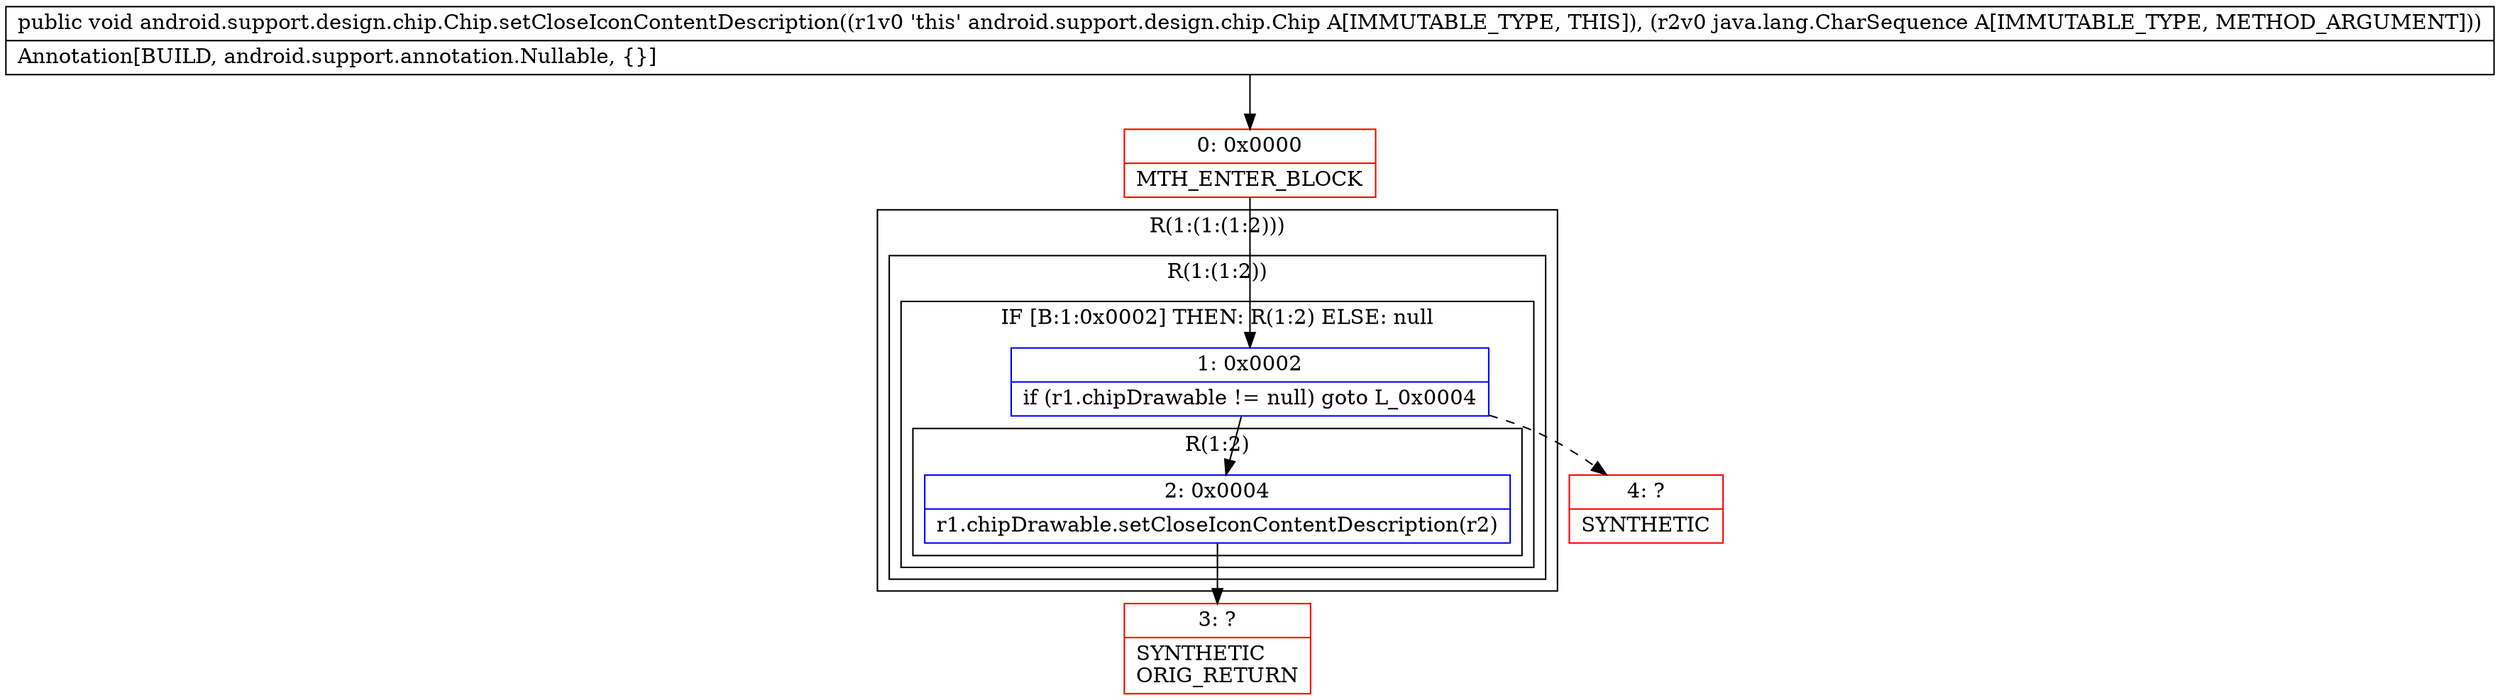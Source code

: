 digraph "CFG forandroid.support.design.chip.Chip.setCloseIconContentDescription(Ljava\/lang\/CharSequence;)V" {
subgraph cluster_Region_27990902 {
label = "R(1:(1:(1:2)))";
node [shape=record,color=blue];
subgraph cluster_Region_1046596418 {
label = "R(1:(1:2))";
node [shape=record,color=blue];
subgraph cluster_IfRegion_1337139258 {
label = "IF [B:1:0x0002] THEN: R(1:2) ELSE: null";
node [shape=record,color=blue];
Node_1 [shape=record,label="{1\:\ 0x0002|if (r1.chipDrawable != null) goto L_0x0004\l}"];
subgraph cluster_Region_164462373 {
label = "R(1:2)";
node [shape=record,color=blue];
Node_2 [shape=record,label="{2\:\ 0x0004|r1.chipDrawable.setCloseIconContentDescription(r2)\l}"];
}
}
}
}
Node_0 [shape=record,color=red,label="{0\:\ 0x0000|MTH_ENTER_BLOCK\l}"];
Node_3 [shape=record,color=red,label="{3\:\ ?|SYNTHETIC\lORIG_RETURN\l}"];
Node_4 [shape=record,color=red,label="{4\:\ ?|SYNTHETIC\l}"];
MethodNode[shape=record,label="{public void android.support.design.chip.Chip.setCloseIconContentDescription((r1v0 'this' android.support.design.chip.Chip A[IMMUTABLE_TYPE, THIS]), (r2v0 java.lang.CharSequence A[IMMUTABLE_TYPE, METHOD_ARGUMENT]))  | Annotation[BUILD, android.support.annotation.Nullable, \{\}]\l}"];
MethodNode -> Node_0;
Node_1 -> Node_2;
Node_1 -> Node_4[style=dashed];
Node_2 -> Node_3;
Node_0 -> Node_1;
}

